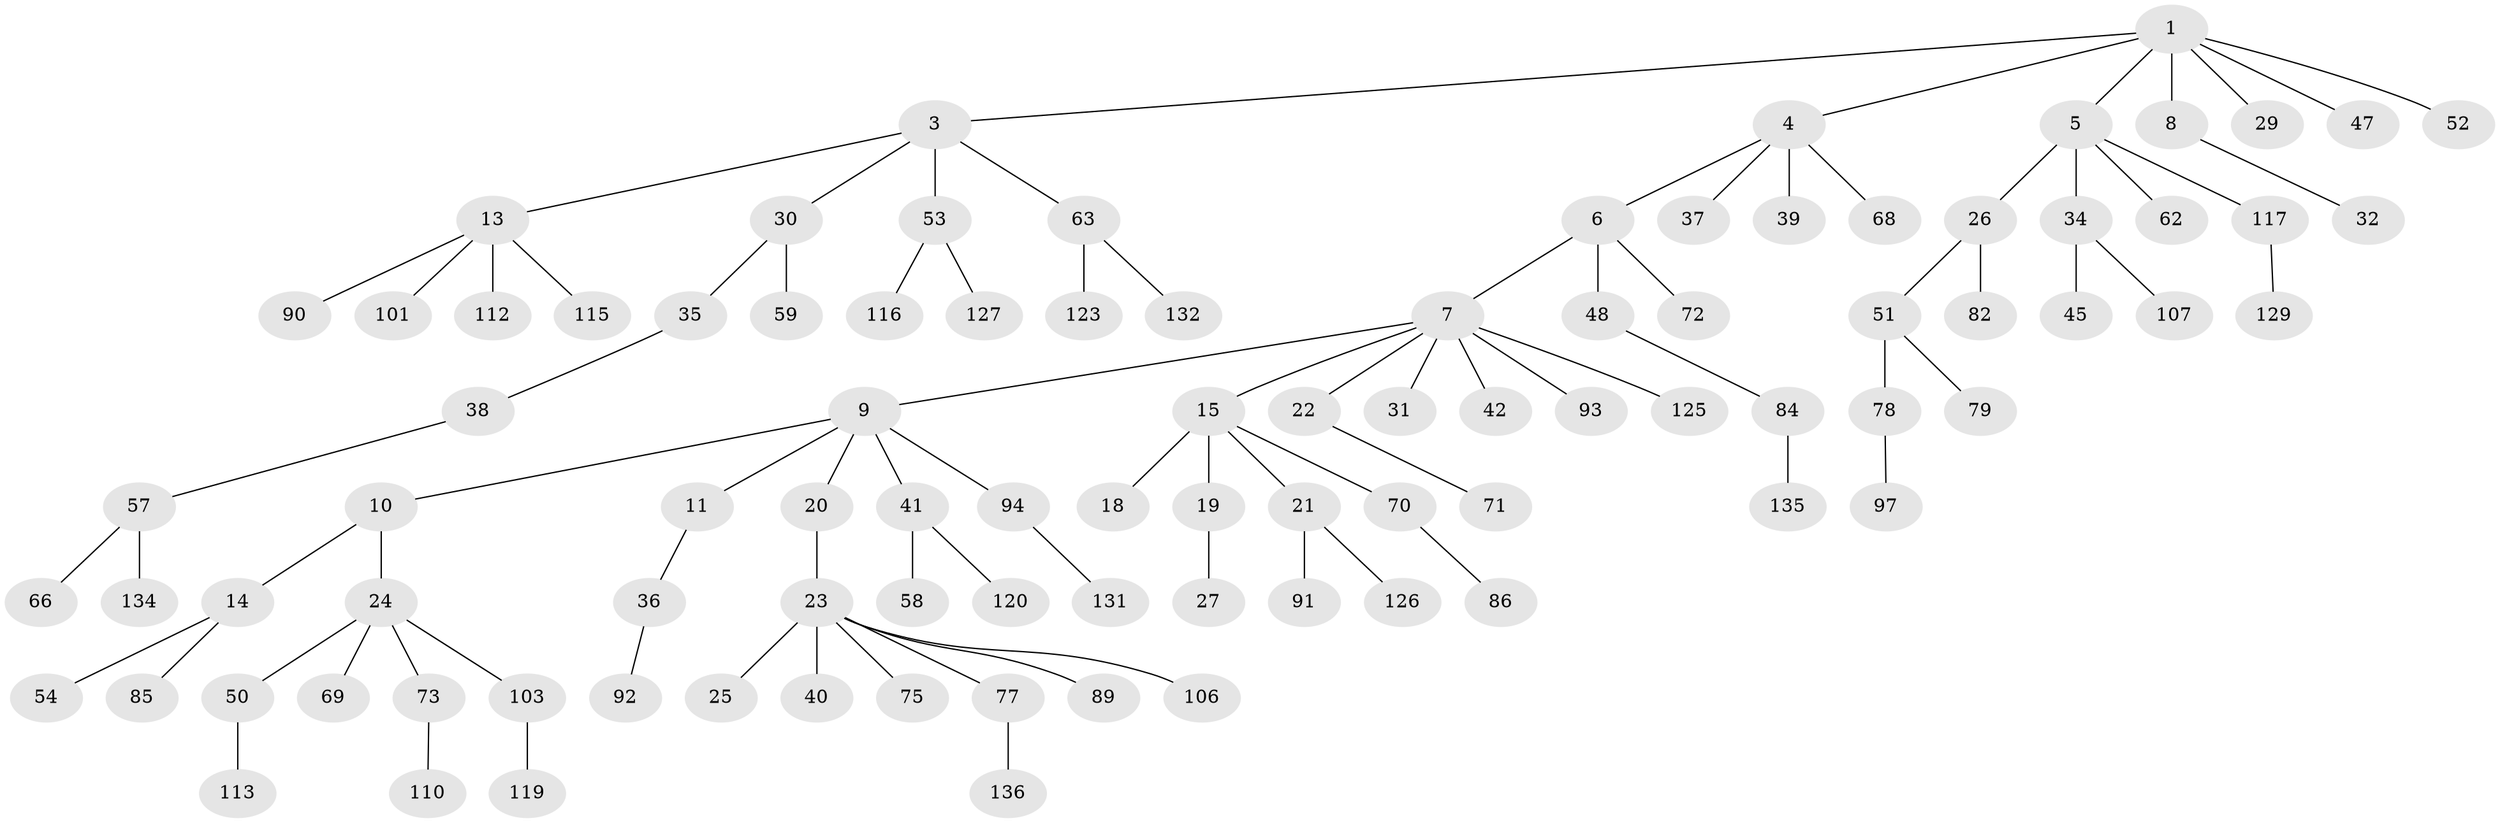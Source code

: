 // original degree distribution, {5: 0.022058823529411766, 4: 0.03676470588235294, 6: 0.04411764705882353, 2: 0.22794117647058823, 3: 0.16911764705882354, 1: 0.5}
// Generated by graph-tools (version 1.1) at 2025/11/02/27/25 16:11:25]
// undirected, 93 vertices, 92 edges
graph export_dot {
graph [start="1"]
  node [color=gray90,style=filled];
  1 [super="+2"];
  3 [super="+46"];
  4 [super="+33"];
  5 [super="+12"];
  6 [super="+56"];
  7 [super="+17"];
  8;
  9;
  10 [super="+16"];
  11 [super="+102"];
  13 [super="+87"];
  14 [super="+49"];
  15;
  18;
  19 [super="+81"];
  20 [super="+111"];
  21 [super="+28"];
  22;
  23 [super="+55"];
  24 [super="+61"];
  25;
  26 [super="+76"];
  27;
  29 [super="+64"];
  30 [super="+43"];
  31 [super="+60"];
  32 [super="+99"];
  34 [super="+67"];
  35 [super="+96"];
  36;
  37;
  38 [super="+95"];
  39 [super="+105"];
  40;
  41 [super="+44"];
  42;
  45;
  47;
  48;
  50 [super="+74"];
  51 [super="+65"];
  52;
  53 [super="+80"];
  54;
  57 [super="+130"];
  58 [super="+122"];
  59 [super="+100"];
  62;
  63 [super="+114"];
  66;
  68;
  69;
  70;
  71 [super="+83"];
  72;
  73;
  75;
  77;
  78 [super="+98"];
  79;
  82;
  84 [super="+88"];
  85;
  86;
  89;
  90 [super="+121"];
  91;
  92;
  93;
  94 [super="+109"];
  97 [super="+104"];
  101 [super="+108"];
  103 [super="+133"];
  106 [super="+124"];
  107;
  110;
  112;
  113;
  115;
  116;
  117 [super="+118"];
  119;
  120;
  123;
  125;
  126;
  127 [super="+128"];
  129;
  131;
  132;
  134;
  135;
  136;
  1 -- 5;
  1 -- 29;
  1 -- 47;
  1 -- 52;
  1 -- 8;
  1 -- 3;
  1 -- 4;
  3 -- 13;
  3 -- 30;
  3 -- 53;
  3 -- 63;
  4 -- 6;
  4 -- 37;
  4 -- 39;
  4 -- 68;
  5 -- 26;
  5 -- 34;
  5 -- 62;
  5 -- 117;
  6 -- 7;
  6 -- 48;
  6 -- 72;
  7 -- 9;
  7 -- 15;
  7 -- 22;
  7 -- 42;
  7 -- 31;
  7 -- 93;
  7 -- 125;
  8 -- 32;
  9 -- 10;
  9 -- 11;
  9 -- 20;
  9 -- 41;
  9 -- 94;
  10 -- 14;
  10 -- 24;
  11 -- 36;
  13 -- 101;
  13 -- 112;
  13 -- 90;
  13 -- 115;
  14 -- 85;
  14 -- 54;
  15 -- 18;
  15 -- 19;
  15 -- 21;
  15 -- 70;
  19 -- 27;
  20 -- 23;
  21 -- 91;
  21 -- 126;
  22 -- 71;
  23 -- 25;
  23 -- 40;
  23 -- 75;
  23 -- 77;
  23 -- 89;
  23 -- 106;
  24 -- 50;
  24 -- 69;
  24 -- 73;
  24 -- 103;
  26 -- 51;
  26 -- 82;
  30 -- 35;
  30 -- 59;
  34 -- 45;
  34 -- 107;
  35 -- 38;
  36 -- 92;
  38 -- 57;
  41 -- 58;
  41 -- 120;
  48 -- 84;
  50 -- 113;
  51 -- 78;
  51 -- 79;
  53 -- 127;
  53 -- 116;
  57 -- 66;
  57 -- 134;
  63 -- 123;
  63 -- 132;
  70 -- 86;
  73 -- 110;
  77 -- 136;
  78 -- 97;
  84 -- 135;
  94 -- 131;
  103 -- 119;
  117 -- 129;
}
